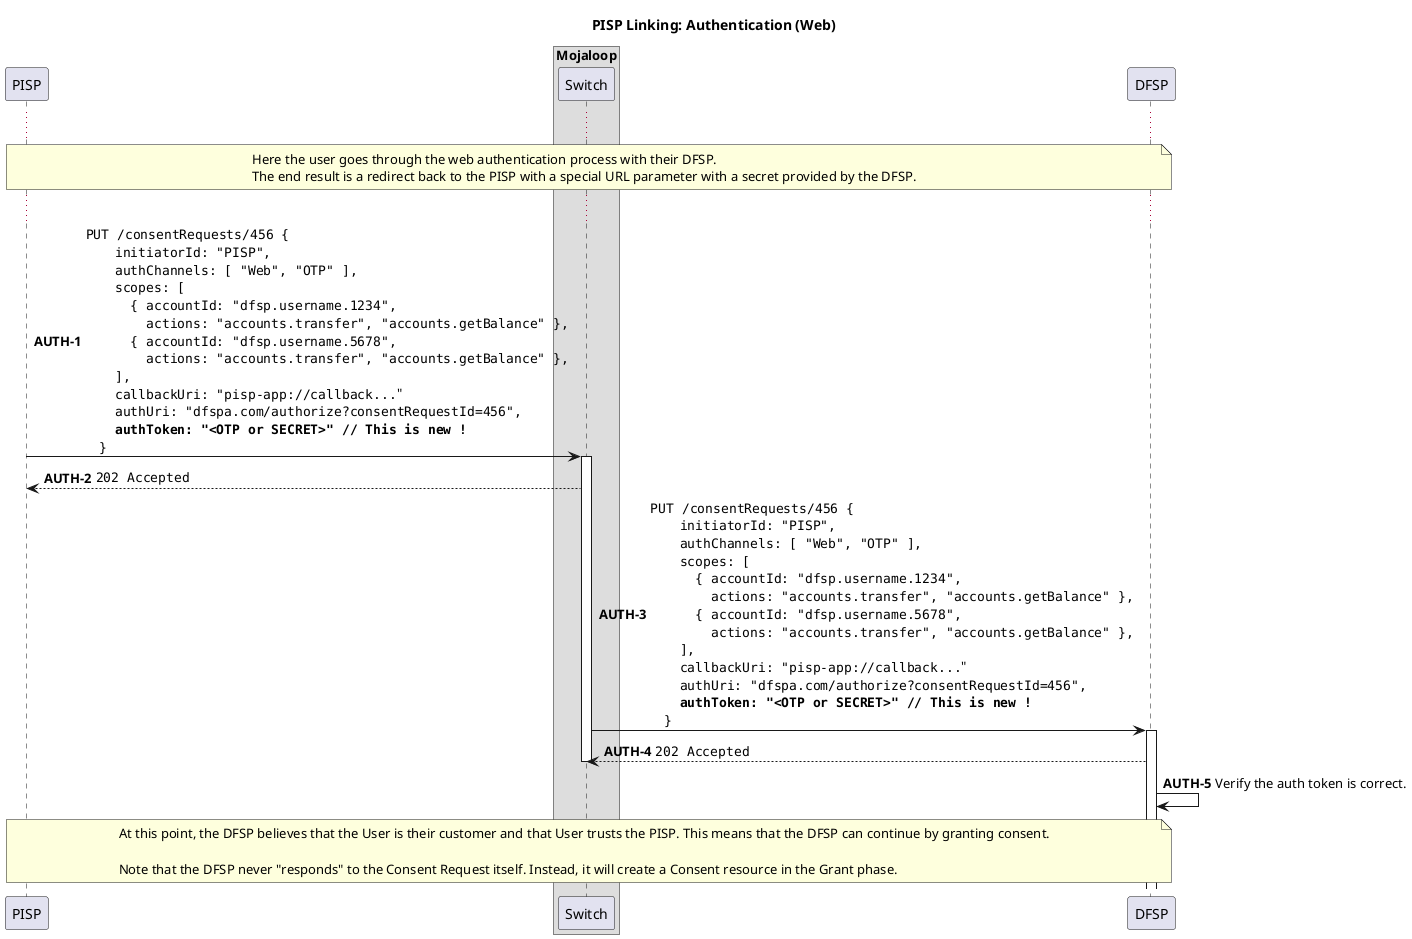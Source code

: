 @startuml

title PISP Linking: Authentication (Web)

participant "PISP" as PISP

box "Mojaloop"
    participant Switch
end box

participant "DFSP" as DFSP

autonumber 1 "<b>WEB-AUTH-#</b>"

...

note over PISP, DFSP
  Here the user goes through the web authentication process with their DFSP.
  The end result is a redirect back to the PISP with a special URL parameter with a secret provided by the DFSP.
end note

...

autonumber 1 "<b>AUTH-#</b>"

PISP -> Switch ++: ""PUT /consentRequests/456 {""\n\
    ""  initiatorId: "PISP",""\n\
    ""  authChannels: [ "Web", "OTP" ],""\n\
    ""  scopes: [ ""\n\
    ""    { accountId: "dfsp.username.1234",""\n\
    ""      actions: "accounts.transfer", "accounts.getBalance" },""\n\
    ""    { accountId: "dfsp.username.5678",""\n\
    ""      actions: "accounts.transfer", "accounts.getBalance" },""\n\
    ""  ],""\n\
    ""  callbackUri: "pisp-app://callback..."""\n\
    ""  authUri: "dfspa.com/authorize?consentRequestId=456",""\n\
    ""  **authToken: "<OTP or SECRET>" // This is new !**""\n\
    ""}""
Switch --> PISP: ""202 Accepted""
deactivate PISP

Switch -> DFSP ++: ""PUT /consentRequests/456 {""\n\
    ""  initiatorId: "PISP",""\n\
    ""  authChannels: [ "Web", "OTP" ],""\n\
    ""  scopes: [ ""\n\
    ""    { accountId: "dfsp.username.1234",""\n\
    ""      actions: "accounts.transfer", "accounts.getBalance" },""\n\
    ""    { accountId: "dfsp.username.5678",""\n\
    ""      actions: "accounts.transfer", "accounts.getBalance" },""\n\
    ""  ],""\n\
    ""  callbackUri: "pisp-app://callback..."""\n\
    ""  authUri: "dfspa.com/authorize?consentRequestId=456",""\n\
    ""  **authToken: "<OTP or SECRET>" // This is new !**""\n\
    ""}""
DFSP --> Switch: ""202 Accepted""
deactivate Switch

DFSP -> DFSP: Verify the auth token is correct.

note over PISP, DFSP
  At this point, the DFSP believes that the User is their customer and that User trusts the PISP. This means that the DFSP can continue by granting consent.

  Note that the DFSP never "responds" to the Consent Request itself. Instead, it will create a Consent resource in the Grant phase.
end note

@enduml

